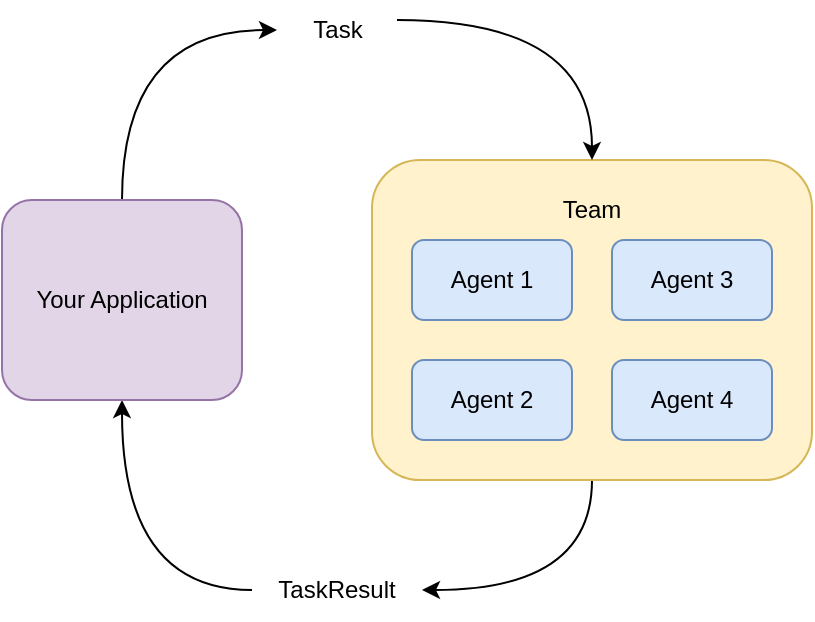 <mxfile version="24.8.0">
  <diagram name="Page-1" id="Um1eUKwBSkuFx3hVa3Zx">
    <mxGraphModel dx="1796" dy="1158" grid="1" gridSize="10" guides="1" tooltips="1" connect="1" arrows="1" fold="1" page="1" pageScale="1" pageWidth="850" pageHeight="1100" math="0" shadow="0">
      <root>
        <mxCell id="0" />
        <mxCell id="1" parent="0" />
        <mxCell id="26hMnZsNzy6xSDtXUxBH-14" style="edgeStyle=orthogonalEdgeStyle;rounded=0;orthogonalLoop=1;jettySize=auto;html=1;exitX=0.5;exitY=1;exitDx=0;exitDy=0;entryX=1;entryY=0.5;entryDx=0;entryDy=0;curved=1;" edge="1" parent="1" source="26hMnZsNzy6xSDtXUxBH-1" target="26hMnZsNzy6xSDtXUxBH-11">
          <mxGeometry relative="1" as="geometry" />
        </mxCell>
        <mxCell id="26hMnZsNzy6xSDtXUxBH-1" value="" style="rounded=1;whiteSpace=wrap;html=1;fillColor=#fff2cc;strokeColor=#d6b656;" vertex="1" parent="1">
          <mxGeometry x="425" y="430" width="220" height="160" as="geometry" />
        </mxCell>
        <mxCell id="26hMnZsNzy6xSDtXUxBH-2" value="Agent 1" style="rounded=1;whiteSpace=wrap;html=1;fillColor=#dae8fc;strokeColor=#6c8ebf;" vertex="1" parent="1">
          <mxGeometry x="445" y="470" width="80" height="40" as="geometry" />
        </mxCell>
        <mxCell id="26hMnZsNzy6xSDtXUxBH-5" value="Agent 2" style="rounded=1;whiteSpace=wrap;html=1;fillColor=#dae8fc;strokeColor=#6c8ebf;" vertex="1" parent="1">
          <mxGeometry x="445" y="530" width="80" height="40" as="geometry" />
        </mxCell>
        <mxCell id="26hMnZsNzy6xSDtXUxBH-6" value="Agent 3" style="rounded=1;whiteSpace=wrap;html=1;fillColor=#dae8fc;strokeColor=#6c8ebf;" vertex="1" parent="1">
          <mxGeometry x="545" y="470" width="80" height="40" as="geometry" />
        </mxCell>
        <mxCell id="26hMnZsNzy6xSDtXUxBH-7" value="Team" style="text;html=1;align=center;verticalAlign=middle;whiteSpace=wrap;rounded=0;" vertex="1" parent="1">
          <mxGeometry x="505" y="440" width="60" height="30" as="geometry" />
        </mxCell>
        <mxCell id="26hMnZsNzy6xSDtXUxBH-13" style="edgeStyle=orthogonalEdgeStyle;rounded=0;orthogonalLoop=1;jettySize=auto;html=1;entryX=0.5;entryY=0;entryDx=0;entryDy=0;curved=1;" edge="1" parent="1" source="26hMnZsNzy6xSDtXUxBH-10" target="26hMnZsNzy6xSDtXUxBH-1">
          <mxGeometry relative="1" as="geometry">
            <Array as="points">
              <mxPoint x="390" y="360" />
              <mxPoint x="560" y="360" />
            </Array>
          </mxGeometry>
        </mxCell>
        <mxCell id="26hMnZsNzy6xSDtXUxBH-10" value="Task" style="text;html=1;align=center;verticalAlign=middle;whiteSpace=wrap;rounded=0;" vertex="1" parent="1">
          <mxGeometry x="377.5" y="350" width="60" height="30" as="geometry" />
        </mxCell>
        <mxCell id="26hMnZsNzy6xSDtXUxBH-17" style="edgeStyle=orthogonalEdgeStyle;rounded=0;orthogonalLoop=1;jettySize=auto;html=1;curved=1;" edge="1" parent="1" source="26hMnZsNzy6xSDtXUxBH-11" target="26hMnZsNzy6xSDtXUxBH-15">
          <mxGeometry relative="1" as="geometry" />
        </mxCell>
        <mxCell id="26hMnZsNzy6xSDtXUxBH-11" value="TaskResult" style="text;html=1;align=center;verticalAlign=middle;whiteSpace=wrap;rounded=0;" vertex="1" parent="1">
          <mxGeometry x="365" y="630" width="85" height="30" as="geometry" />
        </mxCell>
        <mxCell id="26hMnZsNzy6xSDtXUxBH-16" style="edgeStyle=orthogonalEdgeStyle;rounded=0;orthogonalLoop=1;jettySize=auto;html=1;entryX=0;entryY=0.5;entryDx=0;entryDy=0;exitX=0.5;exitY=0;exitDx=0;exitDy=0;curved=1;" edge="1" parent="1" source="26hMnZsNzy6xSDtXUxBH-15" target="26hMnZsNzy6xSDtXUxBH-10">
          <mxGeometry relative="1" as="geometry" />
        </mxCell>
        <mxCell id="26hMnZsNzy6xSDtXUxBH-15" value="Your Application" style="rounded=1;whiteSpace=wrap;html=1;fillColor=#e1d5e7;strokeColor=#9673a6;" vertex="1" parent="1">
          <mxGeometry x="240" y="450" width="120" height="100" as="geometry" />
        </mxCell>
        <mxCell id="26hMnZsNzy6xSDtXUxBH-21" value="Agent 4" style="rounded=1;whiteSpace=wrap;html=1;fillColor=#dae8fc;strokeColor=#6c8ebf;" vertex="1" parent="1">
          <mxGeometry x="545" y="530" width="80" height="40" as="geometry" />
        </mxCell>
      </root>
    </mxGraphModel>
  </diagram>
</mxfile>
